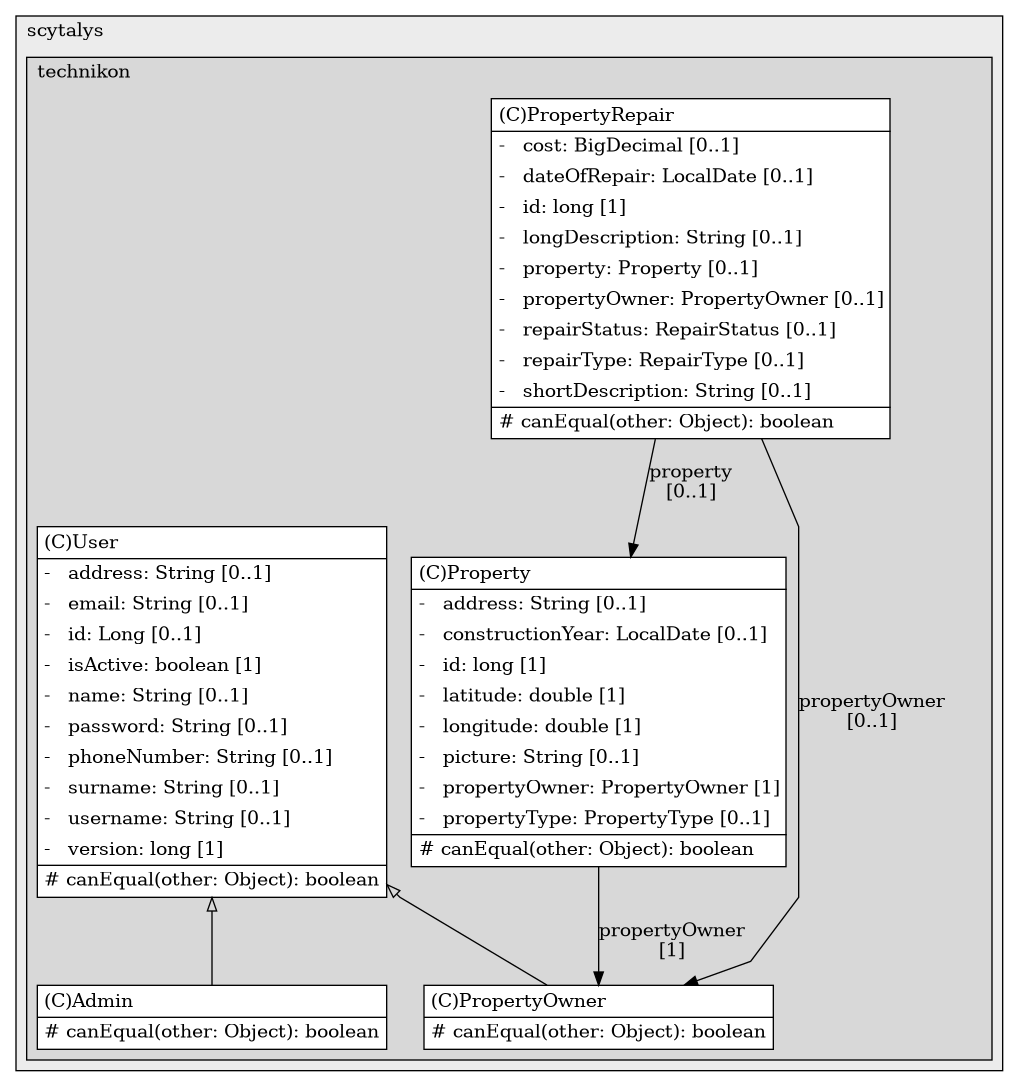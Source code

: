 @startuml

/' diagram meta data start
config=StructureConfiguration;
{
  "projectClassification": {
    "searchMode": "OpenProject", // OpenProject, AllProjects
    "includedProjects": "",
    "pathEndKeywords": "*.impl",
    "isClientPath": "",
    "isClientName": "",
    "isTestPath": "",
    "isTestName": "",
    "isMappingPath": "",
    "isMappingName": "",
    "isDataAccessPath": "",
    "isDataAccessName": "",
    "isDataStructurePath": "",
    "isDataStructureName": "",
    "isInterfaceStructuresPath": "",
    "isInterfaceStructuresName": "",
    "isEntryPointPath": "",
    "isEntryPointName": "",
    "treatFinalFieldsAsMandatory": false
  },
  "graphRestriction": {
    "classPackageExcludeFilter": "",
    "classPackageIncludeFilter": "",
    "classNameExcludeFilter": "",
    "classNameIncludeFilter": "",
    "methodNameExcludeFilter": "",
    "methodNameIncludeFilter": "",
    "removeByInheritance": "", // inheritance/annotation based filtering is done in a second step
    "removeByAnnotation": "",
    "removeByClassPackage": "", // cleanup the graph after inheritance/annotation based filtering is done
    "removeByClassName": "",
    "cutMappings": false,
    "cutEnum": true,
    "cutTests": true,
    "cutClient": true,
    "cutDataAccess": false,
    "cutInterfaceStructures": false,
    "cutDataStructures": false,
    "cutGetterAndSetter": true,
    "cutConstructors": true
  },
  "graphTraversal": {
    "forwardDepth": 6,
    "backwardDepth": 6,
    "classPackageExcludeFilter": "",
    "classPackageIncludeFilter": "",
    "classNameExcludeFilter": "",
    "classNameIncludeFilter": "",
    "methodNameExcludeFilter": "",
    "methodNameIncludeFilter": "",
    "hideMappings": false,
    "hideDataStructures": false,
    "hidePrivateMethods": true,
    "hideInterfaceCalls": true, // indirection: implementation -> interface (is hidden) -> implementation
    "onlyShowApplicationEntryPoints": false, // root node is included
    "useMethodCallsForStructureDiagram": "ForwardOnly" // ForwardOnly, BothDirections, No
  },
  "details": {
    "aggregation": "GroupByClass", // ByClass, GroupByClass, None
    "showClassGenericTypes": true,
    "showMethods": true,
    "showMethodParameterNames": true,
    "showMethodParameterTypes": true,
    "showMethodReturnType": true,
    "showPackageLevels": 2,
    "showDetailedClassStructure": true
  },
  "rootClass": "com.scytalys.technikon.domain.PropertyOwner",
  "extensionCallbackMethod": "" // qualified.class.name#methodName - signature: public static String method(String)
}
diagram meta data end '/



digraph g {
    rankdir="TB"
    splines=polyline
    

'nodes 
subgraph cluster_197470096 { 
   	label=scytalys
	labeljust=l
	fillcolor="#ececec"
	style=filled
   
   subgraph cluster_882458853 { 
   	label=technikon
	labeljust=l
	fillcolor="#d8d8d8"
	style=filled
   
   Admin25216822[
	label=<<TABLE BORDER="1" CELLBORDER="0" CELLPADDING="4" CELLSPACING="0">
<TR><TD ALIGN="LEFT" >(C)Admin</TD></TR>
<HR/>
<TR><TD ALIGN="LEFT" ># canEqual(other: Object): boolean</TD></TR>
</TABLE>>
	style=filled
	margin=0
	shape=plaintext
	fillcolor="#FFFFFF"
];

Property25216822[
	label=<<TABLE BORDER="1" CELLBORDER="0" CELLPADDING="4" CELLSPACING="0">
<TR><TD ALIGN="LEFT" >(C)Property</TD></TR>
<HR/>
<TR><TD ALIGN="LEFT" >-   address: String [0..1]</TD></TR>
<TR><TD ALIGN="LEFT" >-   constructionYear: LocalDate [0..1]</TD></TR>
<TR><TD ALIGN="LEFT" >-   id: long [1]</TD></TR>
<TR><TD ALIGN="LEFT" >-   latitude: double [1]</TD></TR>
<TR><TD ALIGN="LEFT" >-   longitude: double [1]</TD></TR>
<TR><TD ALIGN="LEFT" >-   picture: String [0..1]</TD></TR>
<TR><TD ALIGN="LEFT" >-   propertyOwner: PropertyOwner [1]</TD></TR>
<TR><TD ALIGN="LEFT" >-   propertyType: PropertyType [0..1]</TD></TR>
<HR/>
<TR><TD ALIGN="LEFT" ># canEqual(other: Object): boolean</TD></TR>
</TABLE>>
	style=filled
	margin=0
	shape=plaintext
	fillcolor="#FFFFFF"
];

PropertyOwner25216822[
	label=<<TABLE BORDER="1" CELLBORDER="0" CELLPADDING="4" CELLSPACING="0">
<TR><TD ALIGN="LEFT" >(C)PropertyOwner</TD></TR>
<HR/>
<TR><TD ALIGN="LEFT" ># canEqual(other: Object): boolean</TD></TR>
</TABLE>>
	style=filled
	margin=0
	shape=plaintext
	fillcolor="#FFFFFF"
];

PropertyRepair25216822[
	label=<<TABLE BORDER="1" CELLBORDER="0" CELLPADDING="4" CELLSPACING="0">
<TR><TD ALIGN="LEFT" >(C)PropertyRepair</TD></TR>
<HR/>
<TR><TD ALIGN="LEFT" >-   cost: BigDecimal [0..1]</TD></TR>
<TR><TD ALIGN="LEFT" >-   dateOfRepair: LocalDate [0..1]</TD></TR>
<TR><TD ALIGN="LEFT" >-   id: long [1]</TD></TR>
<TR><TD ALIGN="LEFT" >-   longDescription: String [0..1]</TD></TR>
<TR><TD ALIGN="LEFT" >-   property: Property [0..1]</TD></TR>
<TR><TD ALIGN="LEFT" >-   propertyOwner: PropertyOwner [0..1]</TD></TR>
<TR><TD ALIGN="LEFT" >-   repairStatus: RepairStatus [0..1]</TD></TR>
<TR><TD ALIGN="LEFT" >-   repairType: RepairType [0..1]</TD></TR>
<TR><TD ALIGN="LEFT" >-   shortDescription: String [0..1]</TD></TR>
<HR/>
<TR><TD ALIGN="LEFT" ># canEqual(other: Object): boolean</TD></TR>
</TABLE>>
	style=filled
	margin=0
	shape=plaintext
	fillcolor="#FFFFFF"
];

User25216822[
	label=<<TABLE BORDER="1" CELLBORDER="0" CELLPADDING="4" CELLSPACING="0">
<TR><TD ALIGN="LEFT" >(C)User</TD></TR>
<HR/>
<TR><TD ALIGN="LEFT" >-   address: String [0..1]</TD></TR>
<TR><TD ALIGN="LEFT" >-   email: String [0..1]</TD></TR>
<TR><TD ALIGN="LEFT" >-   id: Long [0..1]</TD></TR>
<TR><TD ALIGN="LEFT" >-   isActive: boolean [1]</TD></TR>
<TR><TD ALIGN="LEFT" >-   name: String [0..1]</TD></TR>
<TR><TD ALIGN="LEFT" >-   password: String [0..1]</TD></TR>
<TR><TD ALIGN="LEFT" >-   phoneNumber: String [0..1]</TD></TR>
<TR><TD ALIGN="LEFT" >-   surname: String [0..1]</TD></TR>
<TR><TD ALIGN="LEFT" >-   username: String [0..1]</TD></TR>
<TR><TD ALIGN="LEFT" >-   version: long [1]</TD></TR>
<HR/>
<TR><TD ALIGN="LEFT" ># canEqual(other: Object): boolean</TD></TR>
</TABLE>>
	style=filled
	margin=0
	shape=plaintext
	fillcolor="#FFFFFF"
];
} 
} 

'edges    
Property25216822 -> PropertyOwner25216822[label="propertyOwner
[1]"];
PropertyRepair25216822 -> Property25216822[label="property
[0..1]"];
PropertyRepair25216822 -> PropertyOwner25216822[label="propertyOwner
[0..1]"];
User25216822 -> Admin25216822[arrowhead=none, arrowtail=empty, dir=both];
User25216822 -> PropertyOwner25216822[arrowhead=none, arrowtail=empty, dir=both];
    
}
@enduml